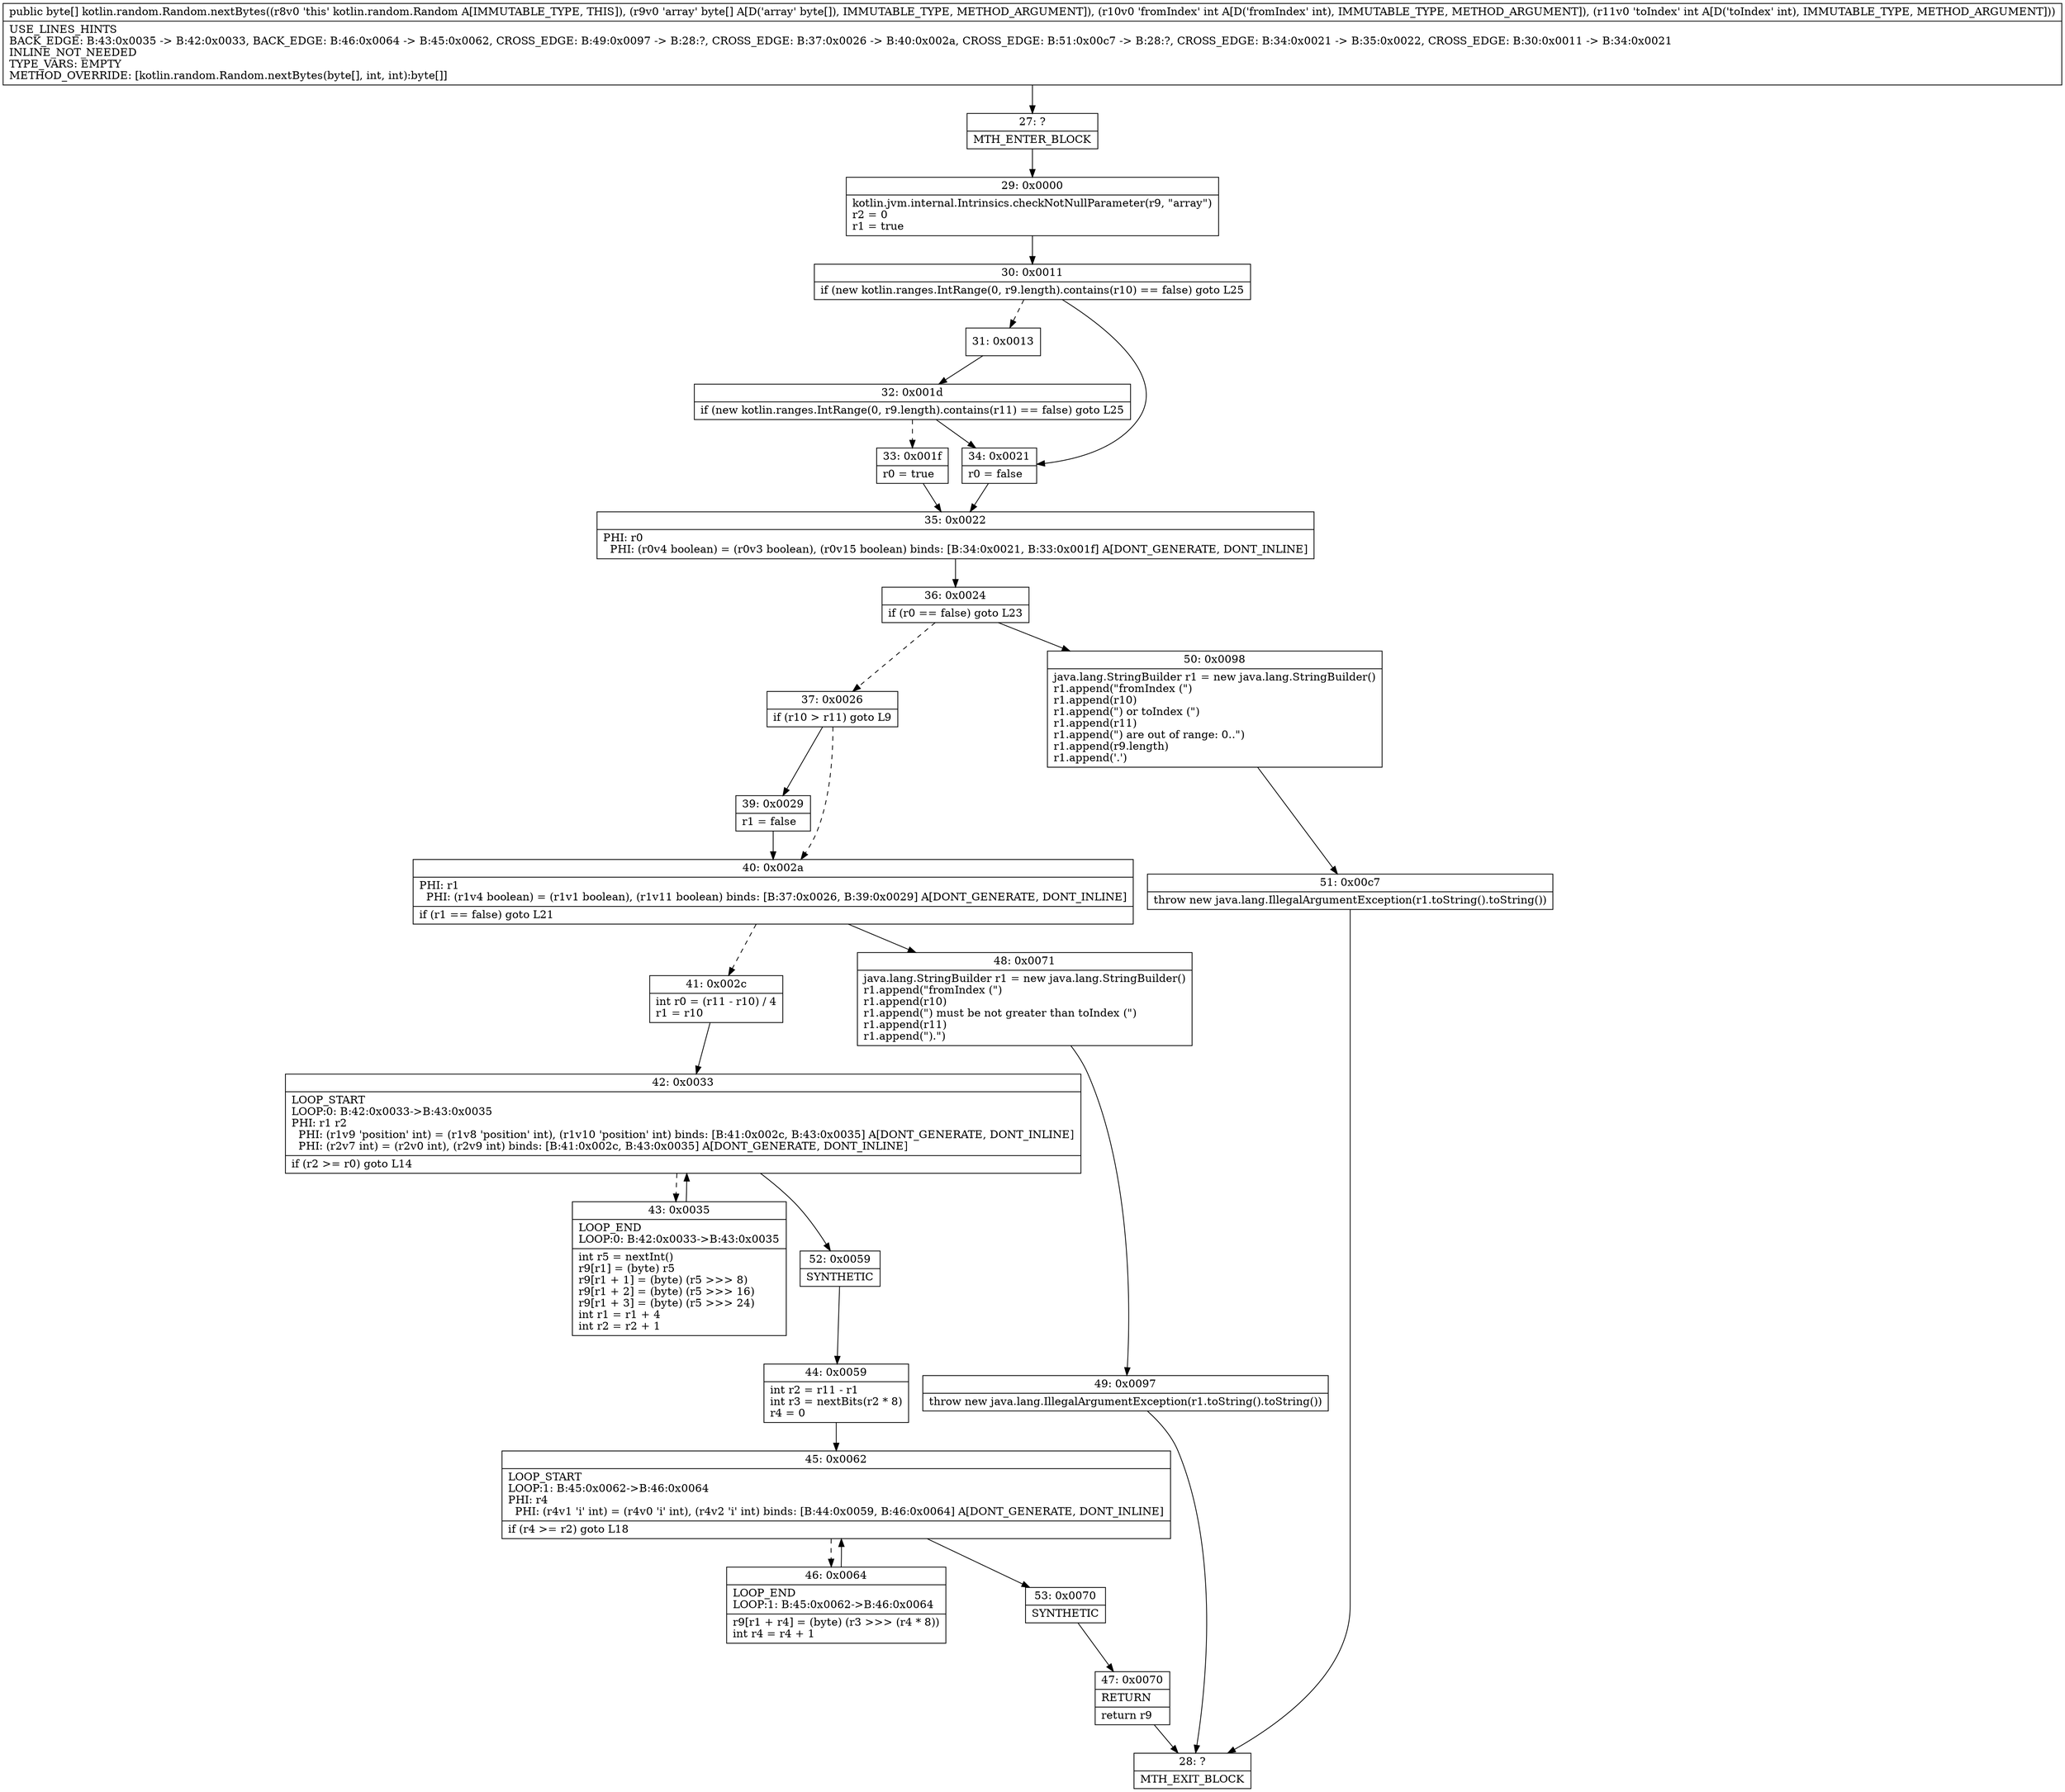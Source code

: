 digraph "CFG forkotlin.random.Random.nextBytes([BII)[B" {
Node_27 [shape=record,label="{27\:\ ?|MTH_ENTER_BLOCK\l}"];
Node_29 [shape=record,label="{29\:\ 0x0000|kotlin.jvm.internal.Intrinsics.checkNotNullParameter(r9, \"array\")\lr2 = 0\lr1 = true\l}"];
Node_30 [shape=record,label="{30\:\ 0x0011|if (new kotlin.ranges.IntRange(0, r9.length).contains(r10) == false) goto L25\l}"];
Node_31 [shape=record,label="{31\:\ 0x0013}"];
Node_32 [shape=record,label="{32\:\ 0x001d|if (new kotlin.ranges.IntRange(0, r9.length).contains(r11) == false) goto L25\l}"];
Node_33 [shape=record,label="{33\:\ 0x001f|r0 = true\l}"];
Node_35 [shape=record,label="{35\:\ 0x0022|PHI: r0 \l  PHI: (r0v4 boolean) = (r0v3 boolean), (r0v15 boolean) binds: [B:34:0x0021, B:33:0x001f] A[DONT_GENERATE, DONT_INLINE]\l}"];
Node_36 [shape=record,label="{36\:\ 0x0024|if (r0 == false) goto L23\l}"];
Node_37 [shape=record,label="{37\:\ 0x0026|if (r10 \> r11) goto L9\l}"];
Node_39 [shape=record,label="{39\:\ 0x0029|r1 = false\l}"];
Node_40 [shape=record,label="{40\:\ 0x002a|PHI: r1 \l  PHI: (r1v4 boolean) = (r1v1 boolean), (r1v11 boolean) binds: [B:37:0x0026, B:39:0x0029] A[DONT_GENERATE, DONT_INLINE]\l|if (r1 == false) goto L21\l}"];
Node_41 [shape=record,label="{41\:\ 0x002c|int r0 = (r11 \- r10) \/ 4\lr1 = r10\l}"];
Node_42 [shape=record,label="{42\:\ 0x0033|LOOP_START\lLOOP:0: B:42:0x0033\-\>B:43:0x0035\lPHI: r1 r2 \l  PHI: (r1v9 'position' int) = (r1v8 'position' int), (r1v10 'position' int) binds: [B:41:0x002c, B:43:0x0035] A[DONT_GENERATE, DONT_INLINE]\l  PHI: (r2v7 int) = (r2v0 int), (r2v9 int) binds: [B:41:0x002c, B:43:0x0035] A[DONT_GENERATE, DONT_INLINE]\l|if (r2 \>= r0) goto L14\l}"];
Node_43 [shape=record,label="{43\:\ 0x0035|LOOP_END\lLOOP:0: B:42:0x0033\-\>B:43:0x0035\l|int r5 = nextInt()\lr9[r1] = (byte) r5\lr9[r1 + 1] = (byte) (r5 \>\>\> 8)\lr9[r1 + 2] = (byte) (r5 \>\>\> 16)\lr9[r1 + 3] = (byte) (r5 \>\>\> 24)\lint r1 = r1 + 4\lint r2 = r2 + 1\l}"];
Node_52 [shape=record,label="{52\:\ 0x0059|SYNTHETIC\l}"];
Node_44 [shape=record,label="{44\:\ 0x0059|int r2 = r11 \- r1\lint r3 = nextBits(r2 * 8)\lr4 = 0\l}"];
Node_45 [shape=record,label="{45\:\ 0x0062|LOOP_START\lLOOP:1: B:45:0x0062\-\>B:46:0x0064\lPHI: r4 \l  PHI: (r4v1 'i' int) = (r4v0 'i' int), (r4v2 'i' int) binds: [B:44:0x0059, B:46:0x0064] A[DONT_GENERATE, DONT_INLINE]\l|if (r4 \>= r2) goto L18\l}"];
Node_46 [shape=record,label="{46\:\ 0x0064|LOOP_END\lLOOP:1: B:45:0x0062\-\>B:46:0x0064\l|r9[r1 + r4] = (byte) (r3 \>\>\> (r4 * 8))\lint r4 = r4 + 1\l}"];
Node_53 [shape=record,label="{53\:\ 0x0070|SYNTHETIC\l}"];
Node_47 [shape=record,label="{47\:\ 0x0070|RETURN\l|return r9\l}"];
Node_28 [shape=record,label="{28\:\ ?|MTH_EXIT_BLOCK\l}"];
Node_48 [shape=record,label="{48\:\ 0x0071|java.lang.StringBuilder r1 = new java.lang.StringBuilder()\lr1.append(\"fromIndex (\")\lr1.append(r10)\lr1.append(\") must be not greater than toIndex (\")\lr1.append(r11)\lr1.append(\").\")\l}"];
Node_49 [shape=record,label="{49\:\ 0x0097|throw new java.lang.IllegalArgumentException(r1.toString().toString())\l}"];
Node_50 [shape=record,label="{50\:\ 0x0098|java.lang.StringBuilder r1 = new java.lang.StringBuilder()\lr1.append(\"fromIndex (\")\lr1.append(r10)\lr1.append(\") or toIndex (\")\lr1.append(r11)\lr1.append(\") are out of range: 0..\")\lr1.append(r9.length)\lr1.append('.')\l}"];
Node_51 [shape=record,label="{51\:\ 0x00c7|throw new java.lang.IllegalArgumentException(r1.toString().toString())\l}"];
Node_34 [shape=record,label="{34\:\ 0x0021|r0 = false\l}"];
MethodNode[shape=record,label="{public byte[] kotlin.random.Random.nextBytes((r8v0 'this' kotlin.random.Random A[IMMUTABLE_TYPE, THIS]), (r9v0 'array' byte[] A[D('array' byte[]), IMMUTABLE_TYPE, METHOD_ARGUMENT]), (r10v0 'fromIndex' int A[D('fromIndex' int), IMMUTABLE_TYPE, METHOD_ARGUMENT]), (r11v0 'toIndex' int A[D('toIndex' int), IMMUTABLE_TYPE, METHOD_ARGUMENT]))  | USE_LINES_HINTS\lBACK_EDGE: B:43:0x0035 \-\> B:42:0x0033, BACK_EDGE: B:46:0x0064 \-\> B:45:0x0062, CROSS_EDGE: B:49:0x0097 \-\> B:28:?, CROSS_EDGE: B:37:0x0026 \-\> B:40:0x002a, CROSS_EDGE: B:51:0x00c7 \-\> B:28:?, CROSS_EDGE: B:34:0x0021 \-\> B:35:0x0022, CROSS_EDGE: B:30:0x0011 \-\> B:34:0x0021\lINLINE_NOT_NEEDED\lTYPE_VARS: EMPTY\lMETHOD_OVERRIDE: [kotlin.random.Random.nextBytes(byte[], int, int):byte[]]\l}"];
MethodNode -> Node_27;Node_27 -> Node_29;
Node_29 -> Node_30;
Node_30 -> Node_31[style=dashed];
Node_30 -> Node_34;
Node_31 -> Node_32;
Node_32 -> Node_33[style=dashed];
Node_32 -> Node_34;
Node_33 -> Node_35;
Node_35 -> Node_36;
Node_36 -> Node_37[style=dashed];
Node_36 -> Node_50;
Node_37 -> Node_39;
Node_37 -> Node_40[style=dashed];
Node_39 -> Node_40;
Node_40 -> Node_41[style=dashed];
Node_40 -> Node_48;
Node_41 -> Node_42;
Node_42 -> Node_43[style=dashed];
Node_42 -> Node_52;
Node_43 -> Node_42;
Node_52 -> Node_44;
Node_44 -> Node_45;
Node_45 -> Node_46[style=dashed];
Node_45 -> Node_53;
Node_46 -> Node_45;
Node_53 -> Node_47;
Node_47 -> Node_28;
Node_48 -> Node_49;
Node_49 -> Node_28;
Node_50 -> Node_51;
Node_51 -> Node_28;
Node_34 -> Node_35;
}

